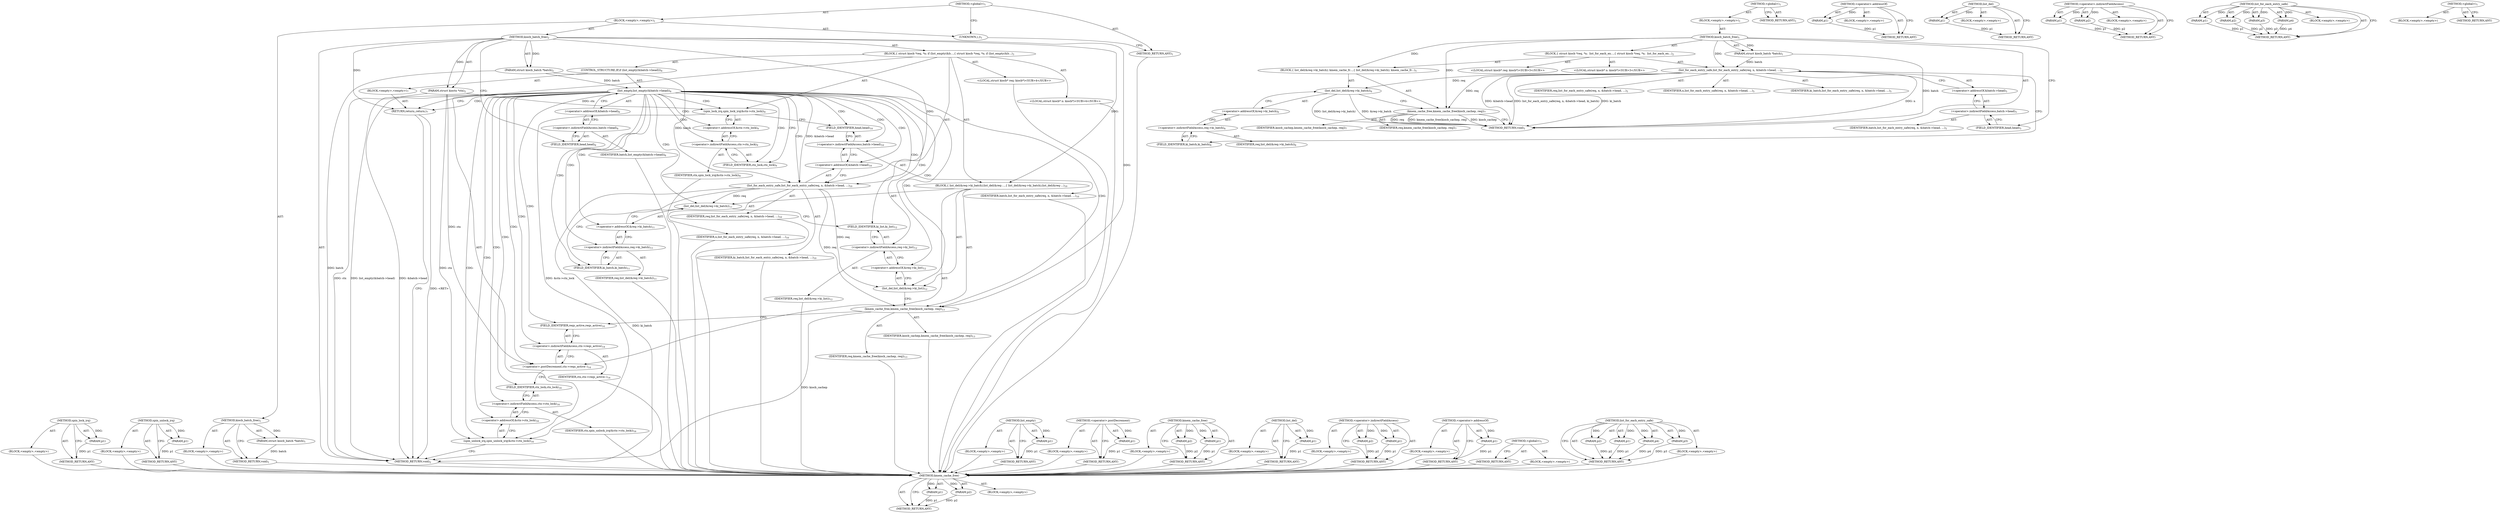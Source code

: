 digraph "list_for_each_entry_safe" {
vulnerable_69 [label=<(METHOD,kmem_cache_free)>];
vulnerable_70 [label=<(PARAM,p1)>];
vulnerable_71 [label=<(PARAM,p2)>];
vulnerable_72 [label=<(BLOCK,&lt;empty&gt;,&lt;empty&gt;)>];
vulnerable_73 [label=<(METHOD_RETURN,ANY)>];
vulnerable_6 [label=<(METHOD,&lt;global&gt;)<SUB>1</SUB>>];
vulnerable_7 [label=<(BLOCK,&lt;empty&gt;,&lt;empty&gt;)<SUB>1</SUB>>];
vulnerable_8 [label=<(METHOD,kiocb_batch_free)<SUB>1</SUB>>];
vulnerable_9 [label=<(PARAM,struct kiocb_batch *batch)<SUB>1</SUB>>];
vulnerable_10 [label=<(BLOCK,{
 	struct kiocb *req, *n;
 
 	list_for_each_en...,{
 	struct kiocb *req, *n;
 
 	list_for_each_en...)<SUB>2</SUB>>];
vulnerable_11 [label="<(LOCAL,struct kiocb* req: kiocb*)<SUB>3</SUB>>"];
vulnerable_12 [label="<(LOCAL,struct kiocb* n: kiocb*)<SUB>3</SUB>>"];
vulnerable_13 [label=<(list_for_each_entry_safe,list_for_each_entry_safe(req, n, &amp;batch-&gt;head, ...)<SUB>5</SUB>>];
vulnerable_14 [label=<(IDENTIFIER,req,list_for_each_entry_safe(req, n, &amp;batch-&gt;head, ...)<SUB>5</SUB>>];
vulnerable_15 [label=<(IDENTIFIER,n,list_for_each_entry_safe(req, n, &amp;batch-&gt;head, ...)<SUB>5</SUB>>];
vulnerable_16 [label=<(&lt;operator&gt;.addressOf,&amp;batch-&gt;head)<SUB>5</SUB>>];
vulnerable_17 [label=<(&lt;operator&gt;.indirectFieldAccess,batch-&gt;head)<SUB>5</SUB>>];
vulnerable_18 [label=<(IDENTIFIER,batch,list_for_each_entry_safe(req, n, &amp;batch-&gt;head, ...)<SUB>5</SUB>>];
vulnerable_19 [label=<(FIELD_IDENTIFIER,head,head)<SUB>5</SUB>>];
vulnerable_20 [label=<(IDENTIFIER,ki_batch,list_for_each_entry_safe(req, n, &amp;batch-&gt;head, ...)<SUB>5</SUB>>];
vulnerable_21 [label=<(BLOCK,{
 		list_del(&amp;req-&gt;ki_batch);
 		kmem_cache_fr...,{
 		list_del(&amp;req-&gt;ki_batch);
 		kmem_cache_fr...)<SUB>5</SUB>>];
vulnerable_22 [label=<(list_del,list_del(&amp;req-&gt;ki_batch))<SUB>6</SUB>>];
vulnerable_23 [label=<(&lt;operator&gt;.addressOf,&amp;req-&gt;ki_batch)<SUB>6</SUB>>];
vulnerable_24 [label=<(&lt;operator&gt;.indirectFieldAccess,req-&gt;ki_batch)<SUB>6</SUB>>];
vulnerable_25 [label=<(IDENTIFIER,req,list_del(&amp;req-&gt;ki_batch))<SUB>6</SUB>>];
vulnerable_26 [label=<(FIELD_IDENTIFIER,ki_batch,ki_batch)<SUB>6</SUB>>];
vulnerable_27 [label=<(kmem_cache_free,kmem_cache_free(kiocb_cachep, req))<SUB>7</SUB>>];
vulnerable_28 [label=<(IDENTIFIER,kiocb_cachep,kmem_cache_free(kiocb_cachep, req))<SUB>7</SUB>>];
vulnerable_29 [label=<(IDENTIFIER,req,kmem_cache_free(kiocb_cachep, req))<SUB>7</SUB>>];
vulnerable_30 [label=<(METHOD_RETURN,void)<SUB>1</SUB>>];
vulnerable_32 [label=<(METHOD_RETURN,ANY)<SUB>1</SUB>>];
vulnerable_56 [label=<(METHOD,&lt;operator&gt;.addressOf)>];
vulnerable_57 [label=<(PARAM,p1)>];
vulnerable_58 [label=<(BLOCK,&lt;empty&gt;,&lt;empty&gt;)>];
vulnerable_59 [label=<(METHOD_RETURN,ANY)>];
vulnerable_65 [label=<(METHOD,list_del)>];
vulnerable_66 [label=<(PARAM,p1)>];
vulnerable_67 [label=<(BLOCK,&lt;empty&gt;,&lt;empty&gt;)>];
vulnerable_68 [label=<(METHOD_RETURN,ANY)>];
vulnerable_60 [label=<(METHOD,&lt;operator&gt;.indirectFieldAccess)>];
vulnerable_61 [label=<(PARAM,p1)>];
vulnerable_62 [label=<(PARAM,p2)>];
vulnerable_63 [label=<(BLOCK,&lt;empty&gt;,&lt;empty&gt;)>];
vulnerable_64 [label=<(METHOD_RETURN,ANY)>];
vulnerable_49 [label=<(METHOD,list_for_each_entry_safe)>];
vulnerable_50 [label=<(PARAM,p1)>];
vulnerable_51 [label=<(PARAM,p2)>];
vulnerable_52 [label=<(PARAM,p3)>];
vulnerable_53 [label=<(PARAM,p4)>];
vulnerable_54 [label=<(BLOCK,&lt;empty&gt;,&lt;empty&gt;)>];
vulnerable_55 [label=<(METHOD_RETURN,ANY)>];
vulnerable_43 [label=<(METHOD,&lt;global&gt;)<SUB>1</SUB>>];
vulnerable_44 [label=<(BLOCK,&lt;empty&gt;,&lt;empty&gt;)>];
vulnerable_45 [label=<(METHOD_RETURN,ANY)>];
fixed_98 [label=<(METHOD,spin_lock_irq)>];
fixed_99 [label=<(PARAM,p1)>];
fixed_100 [label=<(BLOCK,&lt;empty&gt;,&lt;empty&gt;)>];
fixed_101 [label=<(METHOD_RETURN,ANY)>];
fixed_122 [label=<(METHOD,spin_unlock_irq)>];
fixed_123 [label=<(PARAM,p1)>];
fixed_124 [label=<(BLOCK,&lt;empty&gt;,&lt;empty&gt;)>];
fixed_125 [label=<(METHOD_RETURN,ANY)>];
fixed_6 [label=<(METHOD,&lt;global&gt;)<SUB>1</SUB>>];
fixed_7 [label=<(BLOCK,&lt;empty&gt;,&lt;empty&gt;)<SUB>1</SUB>>];
fixed_8 [label=<(METHOD,kiocb_batch_free)<SUB>1</SUB>>];
fixed_9 [label=<(PARAM,struct kiocb_batch *batch)<SUB>1</SUB>>];
fixed_10 [label=<(BLOCK,&lt;empty&gt;,&lt;empty&gt;)>];
fixed_11 [label=<(METHOD_RETURN,void)<SUB>1</SUB>>];
fixed_13 [label=<(UNKNOWN,),))<SUB>1</SUB>>];
fixed_14 [label=<(METHOD,kiocb_batch_free)<SUB>2</SUB>>];
fixed_15 [label=<(PARAM,struct kioctx *ctx)<SUB>2</SUB>>];
fixed_16 [label=<(PARAM,struct kiocb_batch *batch)<SUB>2</SUB>>];
fixed_17 [label=<(BLOCK,{
 	struct kiocb *req, *n;
 
	if (list_empty(&amp;b...,{
 	struct kiocb *req, *n;
 
	if (list_empty(&amp;b...)<SUB>3</SUB>>];
fixed_18 [label="<(LOCAL,struct kiocb* req: kiocb*)<SUB>4</SUB>>"];
fixed_19 [label="<(LOCAL,struct kiocb* n: kiocb*)<SUB>4</SUB>>"];
fixed_20 [label=<(CONTROL_STRUCTURE,IF,if (list_empty(&amp;batch-&gt;head)))<SUB>6</SUB>>];
fixed_21 [label=<(list_empty,list_empty(&amp;batch-&gt;head))<SUB>6</SUB>>];
fixed_22 [label=<(&lt;operator&gt;.addressOf,&amp;batch-&gt;head)<SUB>6</SUB>>];
fixed_23 [label=<(&lt;operator&gt;.indirectFieldAccess,batch-&gt;head)<SUB>6</SUB>>];
fixed_24 [label=<(IDENTIFIER,batch,list_empty(&amp;batch-&gt;head))<SUB>6</SUB>>];
fixed_25 [label=<(FIELD_IDENTIFIER,head,head)<SUB>6</SUB>>];
fixed_26 [label=<(BLOCK,&lt;empty&gt;,&lt;empty&gt;)<SUB>7</SUB>>];
fixed_27 [label=<(RETURN,return;,return;)<SUB>7</SUB>>];
fixed_28 [label=<(spin_lock_irq,spin_lock_irq(&amp;ctx-&gt;ctx_lock))<SUB>9</SUB>>];
fixed_29 [label=<(&lt;operator&gt;.addressOf,&amp;ctx-&gt;ctx_lock)<SUB>9</SUB>>];
fixed_30 [label=<(&lt;operator&gt;.indirectFieldAccess,ctx-&gt;ctx_lock)<SUB>9</SUB>>];
fixed_31 [label=<(IDENTIFIER,ctx,spin_lock_irq(&amp;ctx-&gt;ctx_lock))<SUB>9</SUB>>];
fixed_32 [label=<(FIELD_IDENTIFIER,ctx_lock,ctx_lock)<SUB>9</SUB>>];
fixed_33 [label=<(list_for_each_entry_safe,list_for_each_entry_safe(req, n, &amp;batch-&gt;head, ...)<SUB>10</SUB>>];
fixed_34 [label=<(IDENTIFIER,req,list_for_each_entry_safe(req, n, &amp;batch-&gt;head, ...)<SUB>10</SUB>>];
fixed_35 [label=<(IDENTIFIER,n,list_for_each_entry_safe(req, n, &amp;batch-&gt;head, ...)<SUB>10</SUB>>];
fixed_36 [label=<(&lt;operator&gt;.addressOf,&amp;batch-&gt;head)<SUB>10</SUB>>];
fixed_37 [label=<(&lt;operator&gt;.indirectFieldAccess,batch-&gt;head)<SUB>10</SUB>>];
fixed_38 [label=<(IDENTIFIER,batch,list_for_each_entry_safe(req, n, &amp;batch-&gt;head, ...)<SUB>10</SUB>>];
fixed_39 [label=<(FIELD_IDENTIFIER,head,head)<SUB>10</SUB>>];
fixed_40 [label=<(IDENTIFIER,ki_batch,list_for_each_entry_safe(req, n, &amp;batch-&gt;head, ...)<SUB>10</SUB>>];
fixed_41 [label=<(BLOCK,{
 		list_del(&amp;req-&gt;ki_batch);
		list_del(&amp;req-...,{
 		list_del(&amp;req-&gt;ki_batch);
		list_del(&amp;req-...)<SUB>10</SUB>>];
fixed_42 [label=<(list_del,list_del(&amp;req-&gt;ki_batch))<SUB>11</SUB>>];
fixed_43 [label=<(&lt;operator&gt;.addressOf,&amp;req-&gt;ki_batch)<SUB>11</SUB>>];
fixed_44 [label=<(&lt;operator&gt;.indirectFieldAccess,req-&gt;ki_batch)<SUB>11</SUB>>];
fixed_45 [label=<(IDENTIFIER,req,list_del(&amp;req-&gt;ki_batch))<SUB>11</SUB>>];
fixed_46 [label=<(FIELD_IDENTIFIER,ki_batch,ki_batch)<SUB>11</SUB>>];
fixed_47 [label=<(list_del,list_del(&amp;req-&gt;ki_list))<SUB>12</SUB>>];
fixed_48 [label=<(&lt;operator&gt;.addressOf,&amp;req-&gt;ki_list)<SUB>12</SUB>>];
fixed_49 [label=<(&lt;operator&gt;.indirectFieldAccess,req-&gt;ki_list)<SUB>12</SUB>>];
fixed_50 [label=<(IDENTIFIER,req,list_del(&amp;req-&gt;ki_list))<SUB>12</SUB>>];
fixed_51 [label=<(FIELD_IDENTIFIER,ki_list,ki_list)<SUB>12</SUB>>];
fixed_52 [label=<(kmem_cache_free,kmem_cache_free(kiocb_cachep, req))<SUB>13</SUB>>];
fixed_53 [label=<(IDENTIFIER,kiocb_cachep,kmem_cache_free(kiocb_cachep, req))<SUB>13</SUB>>];
fixed_54 [label=<(IDENTIFIER,req,kmem_cache_free(kiocb_cachep, req))<SUB>13</SUB>>];
fixed_55 [label=<(&lt;operator&gt;.postDecrement,ctx-&gt;reqs_active--)<SUB>14</SUB>>];
fixed_56 [label=<(&lt;operator&gt;.indirectFieldAccess,ctx-&gt;reqs_active)<SUB>14</SUB>>];
fixed_57 [label=<(IDENTIFIER,ctx,ctx-&gt;reqs_active--)<SUB>14</SUB>>];
fixed_58 [label=<(FIELD_IDENTIFIER,reqs_active,reqs_active)<SUB>14</SUB>>];
fixed_59 [label=<(spin_unlock_irq,spin_unlock_irq(&amp;ctx-&gt;ctx_lock))<SUB>16</SUB>>];
fixed_60 [label=<(&lt;operator&gt;.addressOf,&amp;ctx-&gt;ctx_lock)<SUB>16</SUB>>];
fixed_61 [label=<(&lt;operator&gt;.indirectFieldAccess,ctx-&gt;ctx_lock)<SUB>16</SUB>>];
fixed_62 [label=<(IDENTIFIER,ctx,spin_unlock_irq(&amp;ctx-&gt;ctx_lock))<SUB>16</SUB>>];
fixed_63 [label=<(FIELD_IDENTIFIER,ctx_lock,ctx_lock)<SUB>16</SUB>>];
fixed_64 [label=<(METHOD_RETURN,void)<SUB>2</SUB>>];
fixed_66 [label=<(METHOD_RETURN,ANY)<SUB>1</SUB>>];
fixed_85 [label=<(METHOD,list_empty)>];
fixed_86 [label=<(PARAM,p1)>];
fixed_87 [label=<(BLOCK,&lt;empty&gt;,&lt;empty&gt;)>];
fixed_88 [label=<(METHOD_RETURN,ANY)>];
fixed_118 [label=<(METHOD,&lt;operator&gt;.postDecrement)>];
fixed_119 [label=<(PARAM,p1)>];
fixed_120 [label=<(BLOCK,&lt;empty&gt;,&lt;empty&gt;)>];
fixed_121 [label=<(METHOD_RETURN,ANY)>];
fixed_113 [label=<(METHOD,kmem_cache_free)>];
fixed_114 [label=<(PARAM,p1)>];
fixed_115 [label=<(PARAM,p2)>];
fixed_116 [label=<(BLOCK,&lt;empty&gt;,&lt;empty&gt;)>];
fixed_117 [label=<(METHOD_RETURN,ANY)>];
fixed_109 [label=<(METHOD,list_del)>];
fixed_110 [label=<(PARAM,p1)>];
fixed_111 [label=<(BLOCK,&lt;empty&gt;,&lt;empty&gt;)>];
fixed_112 [label=<(METHOD_RETURN,ANY)>];
fixed_93 [label=<(METHOD,&lt;operator&gt;.indirectFieldAccess)>];
fixed_94 [label=<(PARAM,p1)>];
fixed_95 [label=<(PARAM,p2)>];
fixed_96 [label=<(BLOCK,&lt;empty&gt;,&lt;empty&gt;)>];
fixed_97 [label=<(METHOD_RETURN,ANY)>];
fixed_89 [label=<(METHOD,&lt;operator&gt;.addressOf)>];
fixed_90 [label=<(PARAM,p1)>];
fixed_91 [label=<(BLOCK,&lt;empty&gt;,&lt;empty&gt;)>];
fixed_92 [label=<(METHOD_RETURN,ANY)>];
fixed_79 [label=<(METHOD,&lt;global&gt;)<SUB>1</SUB>>];
fixed_80 [label=<(BLOCK,&lt;empty&gt;,&lt;empty&gt;)>];
fixed_81 [label=<(METHOD_RETURN,ANY)>];
fixed_102 [label=<(METHOD,list_for_each_entry_safe)>];
fixed_103 [label=<(PARAM,p1)>];
fixed_104 [label=<(PARAM,p2)>];
fixed_105 [label=<(PARAM,p3)>];
fixed_106 [label=<(PARAM,p4)>];
fixed_107 [label=<(BLOCK,&lt;empty&gt;,&lt;empty&gt;)>];
fixed_108 [label=<(METHOD_RETURN,ANY)>];
vulnerable_69 -> vulnerable_70  [key=0, label="AST: "];
vulnerable_69 -> vulnerable_70  [key=1, label="DDG: "];
vulnerable_69 -> vulnerable_72  [key=0, label="AST: "];
vulnerable_69 -> vulnerable_71  [key=0, label="AST: "];
vulnerable_69 -> vulnerable_71  [key=1, label="DDG: "];
vulnerable_69 -> vulnerable_73  [key=0, label="AST: "];
vulnerable_69 -> vulnerable_73  [key=1, label="CFG: "];
vulnerable_70 -> vulnerable_73  [key=0, label="DDG: p1"];
vulnerable_71 -> vulnerable_73  [key=0, label="DDG: p2"];
vulnerable_6 -> vulnerable_7  [key=0, label="AST: "];
vulnerable_6 -> vulnerable_32  [key=0, label="AST: "];
vulnerable_6 -> vulnerable_32  [key=1, label="CFG: "];
vulnerable_7 -> vulnerable_8  [key=0, label="AST: "];
vulnerable_8 -> vulnerable_9  [key=0, label="AST: "];
vulnerable_8 -> vulnerable_9  [key=1, label="DDG: "];
vulnerable_8 -> vulnerable_10  [key=0, label="AST: "];
vulnerable_8 -> vulnerable_30  [key=0, label="AST: "];
vulnerable_8 -> vulnerable_19  [key=0, label="CFG: "];
vulnerable_8 -> vulnerable_21  [key=0, label="DDG: "];
vulnerable_8 -> vulnerable_13  [key=0, label="DDG: "];
vulnerable_8 -> vulnerable_27  [key=0, label="DDG: "];
vulnerable_9 -> vulnerable_30  [key=0, label="DDG: batch"];
vulnerable_9 -> vulnerable_13  [key=0, label="DDG: batch"];
vulnerable_10 -> vulnerable_11  [key=0, label="AST: "];
vulnerable_10 -> vulnerable_12  [key=0, label="AST: "];
vulnerable_10 -> vulnerable_13  [key=0, label="AST: "];
vulnerable_10 -> vulnerable_21  [key=0, label="AST: "];
vulnerable_13 -> vulnerable_14  [key=0, label="AST: "];
vulnerable_13 -> vulnerable_15  [key=0, label="AST: "];
vulnerable_13 -> vulnerable_16  [key=0, label="AST: "];
vulnerable_13 -> vulnerable_20  [key=0, label="AST: "];
vulnerable_13 -> vulnerable_26  [key=0, label="CFG: "];
vulnerable_13 -> vulnerable_30  [key=0, label="DDG: n"];
vulnerable_13 -> vulnerable_30  [key=1, label="DDG: &amp;batch-&gt;head"];
vulnerable_13 -> vulnerable_30  [key=2, label="DDG: list_for_each_entry_safe(req, n, &amp;batch-&gt;head, ki_batch)"];
vulnerable_13 -> vulnerable_30  [key=3, label="DDG: ki_batch"];
vulnerable_13 -> vulnerable_22  [key=0, label="DDG: req"];
vulnerable_13 -> vulnerable_27  [key=0, label="DDG: req"];
vulnerable_16 -> vulnerable_17  [key=0, label="AST: "];
vulnerable_16 -> vulnerable_13  [key=0, label="CFG: "];
vulnerable_17 -> vulnerable_18  [key=0, label="AST: "];
vulnerable_17 -> vulnerable_19  [key=0, label="AST: "];
vulnerable_17 -> vulnerable_16  [key=0, label="CFG: "];
vulnerable_19 -> vulnerable_17  [key=0, label="CFG: "];
vulnerable_21 -> vulnerable_22  [key=0, label="AST: "];
vulnerable_21 -> vulnerable_27  [key=0, label="AST: "];
vulnerable_22 -> vulnerable_23  [key=0, label="AST: "];
vulnerable_22 -> vulnerable_27  [key=0, label="CFG: "];
vulnerable_22 -> vulnerable_30  [key=0, label="DDG: &amp;req-&gt;ki_batch"];
vulnerable_22 -> vulnerable_30  [key=1, label="DDG: list_del(&amp;req-&gt;ki_batch)"];
vulnerable_23 -> vulnerable_24  [key=0, label="AST: "];
vulnerable_23 -> vulnerable_22  [key=0, label="CFG: "];
vulnerable_24 -> vulnerable_25  [key=0, label="AST: "];
vulnerable_24 -> vulnerable_26  [key=0, label="AST: "];
vulnerable_24 -> vulnerable_23  [key=0, label="CFG: "];
vulnerable_26 -> vulnerable_24  [key=0, label="CFG: "];
vulnerable_27 -> vulnerable_28  [key=0, label="AST: "];
vulnerable_27 -> vulnerable_29  [key=0, label="AST: "];
vulnerable_27 -> vulnerable_30  [key=0, label="CFG: "];
vulnerable_27 -> vulnerable_30  [key=1, label="DDG: req"];
vulnerable_27 -> vulnerable_30  [key=2, label="DDG: kmem_cache_free(kiocb_cachep, req)"];
vulnerable_27 -> vulnerable_30  [key=3, label="DDG: kiocb_cachep"];
vulnerable_56 -> vulnerable_57  [key=0, label="AST: "];
vulnerable_56 -> vulnerable_57  [key=1, label="DDG: "];
vulnerable_56 -> vulnerable_58  [key=0, label="AST: "];
vulnerable_56 -> vulnerable_59  [key=0, label="AST: "];
vulnerable_56 -> vulnerable_59  [key=1, label="CFG: "];
vulnerable_57 -> vulnerable_59  [key=0, label="DDG: p1"];
vulnerable_65 -> vulnerable_66  [key=0, label="AST: "];
vulnerable_65 -> vulnerable_66  [key=1, label="DDG: "];
vulnerable_65 -> vulnerable_67  [key=0, label="AST: "];
vulnerable_65 -> vulnerable_68  [key=0, label="AST: "];
vulnerable_65 -> vulnerable_68  [key=1, label="CFG: "];
vulnerable_66 -> vulnerable_68  [key=0, label="DDG: p1"];
vulnerable_60 -> vulnerable_61  [key=0, label="AST: "];
vulnerable_60 -> vulnerable_61  [key=1, label="DDG: "];
vulnerable_60 -> vulnerable_63  [key=0, label="AST: "];
vulnerable_60 -> vulnerable_62  [key=0, label="AST: "];
vulnerable_60 -> vulnerable_62  [key=1, label="DDG: "];
vulnerable_60 -> vulnerable_64  [key=0, label="AST: "];
vulnerable_60 -> vulnerable_64  [key=1, label="CFG: "];
vulnerable_61 -> vulnerable_64  [key=0, label="DDG: p1"];
vulnerable_62 -> vulnerable_64  [key=0, label="DDG: p2"];
vulnerable_49 -> vulnerable_50  [key=0, label="AST: "];
vulnerable_49 -> vulnerable_50  [key=1, label="DDG: "];
vulnerable_49 -> vulnerable_54  [key=0, label="AST: "];
vulnerable_49 -> vulnerable_51  [key=0, label="AST: "];
vulnerable_49 -> vulnerable_51  [key=1, label="DDG: "];
vulnerable_49 -> vulnerable_55  [key=0, label="AST: "];
vulnerable_49 -> vulnerable_55  [key=1, label="CFG: "];
vulnerable_49 -> vulnerable_52  [key=0, label="AST: "];
vulnerable_49 -> vulnerable_52  [key=1, label="DDG: "];
vulnerable_49 -> vulnerable_53  [key=0, label="AST: "];
vulnerable_49 -> vulnerable_53  [key=1, label="DDG: "];
vulnerable_50 -> vulnerable_55  [key=0, label="DDG: p1"];
vulnerable_51 -> vulnerable_55  [key=0, label="DDG: p2"];
vulnerable_52 -> vulnerable_55  [key=0, label="DDG: p3"];
vulnerable_53 -> vulnerable_55  [key=0, label="DDG: p4"];
vulnerable_43 -> vulnerable_44  [key=0, label="AST: "];
vulnerable_43 -> vulnerable_45  [key=0, label="AST: "];
vulnerable_43 -> vulnerable_45  [key=1, label="CFG: "];
fixed_98 -> fixed_99  [key=0, label="AST: "];
fixed_98 -> fixed_99  [key=1, label="DDG: "];
fixed_98 -> fixed_100  [key=0, label="AST: "];
fixed_98 -> fixed_101  [key=0, label="AST: "];
fixed_98 -> fixed_101  [key=1, label="CFG: "];
fixed_99 -> fixed_101  [key=0, label="DDG: p1"];
fixed_100 -> vulnerable_69  [key=0];
fixed_101 -> vulnerable_69  [key=0];
fixed_122 -> fixed_123  [key=0, label="AST: "];
fixed_122 -> fixed_123  [key=1, label="DDG: "];
fixed_122 -> fixed_124  [key=0, label="AST: "];
fixed_122 -> fixed_125  [key=0, label="AST: "];
fixed_122 -> fixed_125  [key=1, label="CFG: "];
fixed_123 -> fixed_125  [key=0, label="DDG: p1"];
fixed_124 -> vulnerable_69  [key=0];
fixed_125 -> vulnerable_69  [key=0];
fixed_6 -> fixed_7  [key=0, label="AST: "];
fixed_6 -> fixed_66  [key=0, label="AST: "];
fixed_6 -> fixed_13  [key=0, label="CFG: "];
fixed_7 -> fixed_8  [key=0, label="AST: "];
fixed_7 -> fixed_13  [key=0, label="AST: "];
fixed_7 -> fixed_14  [key=0, label="AST: "];
fixed_8 -> fixed_9  [key=0, label="AST: "];
fixed_8 -> fixed_9  [key=1, label="DDG: "];
fixed_8 -> fixed_10  [key=0, label="AST: "];
fixed_8 -> fixed_11  [key=0, label="AST: "];
fixed_8 -> fixed_11  [key=1, label="CFG: "];
fixed_9 -> fixed_11  [key=0, label="DDG: batch"];
fixed_10 -> vulnerable_69  [key=0];
fixed_11 -> vulnerable_69  [key=0];
fixed_13 -> fixed_66  [key=0, label="CFG: "];
fixed_14 -> fixed_15  [key=0, label="AST: "];
fixed_14 -> fixed_15  [key=1, label="DDG: "];
fixed_14 -> fixed_16  [key=0, label="AST: "];
fixed_14 -> fixed_16  [key=1, label="DDG: "];
fixed_14 -> fixed_17  [key=0, label="AST: "];
fixed_14 -> fixed_64  [key=0, label="AST: "];
fixed_14 -> fixed_25  [key=0, label="CFG: "];
fixed_14 -> fixed_41  [key=0, label="DDG: "];
fixed_14 -> fixed_33  [key=0, label="DDG: "];
fixed_14 -> fixed_27  [key=0, label="DDG: "];
fixed_14 -> fixed_52  [key=0, label="DDG: "];
fixed_15 -> fixed_64  [key=0, label="DDG: ctx"];
fixed_15 -> fixed_28  [key=0, label="DDG: ctx"];
fixed_15 -> fixed_59  [key=0, label="DDG: ctx"];
fixed_15 -> fixed_55  [key=0, label="DDG: ctx"];
fixed_16 -> fixed_64  [key=0, label="DDG: batch"];
fixed_16 -> fixed_33  [key=0, label="DDG: batch"];
fixed_16 -> fixed_21  [key=0, label="DDG: batch"];
fixed_17 -> fixed_18  [key=0, label="AST: "];
fixed_17 -> fixed_19  [key=0, label="AST: "];
fixed_17 -> fixed_20  [key=0, label="AST: "];
fixed_17 -> fixed_28  [key=0, label="AST: "];
fixed_17 -> fixed_33  [key=0, label="AST: "];
fixed_17 -> fixed_41  [key=0, label="AST: "];
fixed_17 -> fixed_59  [key=0, label="AST: "];
fixed_18 -> vulnerable_69  [key=0];
fixed_19 -> vulnerable_69  [key=0];
fixed_20 -> fixed_21  [key=0, label="AST: "];
fixed_20 -> fixed_26  [key=0, label="AST: "];
fixed_21 -> fixed_22  [key=0, label="AST: "];
fixed_21 -> fixed_27  [key=0, label="CFG: "];
fixed_21 -> fixed_27  [key=1, label="CDG: "];
fixed_21 -> fixed_32  [key=0, label="CFG: "];
fixed_21 -> fixed_32  [key=1, label="CDG: "];
fixed_21 -> fixed_64  [key=0, label="DDG: &amp;batch-&gt;head"];
fixed_21 -> fixed_64  [key=1, label="DDG: list_empty(&amp;batch-&gt;head)"];
fixed_21 -> fixed_33  [key=0, label="DDG: &amp;batch-&gt;head"];
fixed_21 -> fixed_33  [key=1, label="CDG: "];
fixed_21 -> fixed_47  [key=0, label="CDG: "];
fixed_21 -> fixed_30  [key=0, label="CDG: "];
fixed_21 -> fixed_48  [key=0, label="CDG: "];
fixed_21 -> fixed_58  [key=0, label="CDG: "];
fixed_21 -> fixed_49  [key=0, label="CDG: "];
fixed_21 -> fixed_60  [key=0, label="CDG: "];
fixed_21 -> fixed_61  [key=0, label="CDG: "];
fixed_21 -> fixed_42  [key=0, label="CDG: "];
fixed_21 -> fixed_51  [key=0, label="CDG: "];
fixed_21 -> fixed_28  [key=0, label="CDG: "];
fixed_21 -> fixed_36  [key=0, label="CDG: "];
fixed_21 -> fixed_52  [key=0, label="CDG: "];
fixed_21 -> fixed_37  [key=0, label="CDG: "];
fixed_21 -> fixed_46  [key=0, label="CDG: "];
fixed_21 -> fixed_56  [key=0, label="CDG: "];
fixed_21 -> fixed_63  [key=0, label="CDG: "];
fixed_21 -> fixed_29  [key=0, label="CDG: "];
fixed_21 -> fixed_59  [key=0, label="CDG: "];
fixed_21 -> fixed_44  [key=0, label="CDG: "];
fixed_21 -> fixed_55  [key=0, label="CDG: "];
fixed_21 -> fixed_39  [key=0, label="CDG: "];
fixed_21 -> fixed_43  [key=0, label="CDG: "];
fixed_22 -> fixed_23  [key=0, label="AST: "];
fixed_22 -> fixed_21  [key=0, label="CFG: "];
fixed_23 -> fixed_24  [key=0, label="AST: "];
fixed_23 -> fixed_25  [key=0, label="AST: "];
fixed_23 -> fixed_22  [key=0, label="CFG: "];
fixed_24 -> vulnerable_69  [key=0];
fixed_25 -> fixed_23  [key=0, label="CFG: "];
fixed_26 -> fixed_27  [key=0, label="AST: "];
fixed_27 -> fixed_64  [key=0, label="CFG: "];
fixed_27 -> fixed_64  [key=1, label="DDG: &lt;RET&gt;"];
fixed_28 -> fixed_29  [key=0, label="AST: "];
fixed_28 -> fixed_39  [key=0, label="CFG: "];
fixed_28 -> fixed_59  [key=0, label="DDG: &amp;ctx-&gt;ctx_lock"];
fixed_29 -> fixed_30  [key=0, label="AST: "];
fixed_29 -> fixed_28  [key=0, label="CFG: "];
fixed_30 -> fixed_31  [key=0, label="AST: "];
fixed_30 -> fixed_32  [key=0, label="AST: "];
fixed_30 -> fixed_29  [key=0, label="CFG: "];
fixed_31 -> vulnerable_69  [key=0];
fixed_32 -> fixed_30  [key=0, label="CFG: "];
fixed_33 -> fixed_34  [key=0, label="AST: "];
fixed_33 -> fixed_35  [key=0, label="AST: "];
fixed_33 -> fixed_36  [key=0, label="AST: "];
fixed_33 -> fixed_40  [key=0, label="AST: "];
fixed_33 -> fixed_46  [key=0, label="CFG: "];
fixed_33 -> fixed_64  [key=0, label="DDG: ki_batch"];
fixed_33 -> fixed_42  [key=0, label="DDG: req"];
fixed_33 -> fixed_47  [key=0, label="DDG: req"];
fixed_33 -> fixed_52  [key=0, label="DDG: req"];
fixed_34 -> vulnerable_69  [key=0];
fixed_35 -> vulnerable_69  [key=0];
fixed_36 -> fixed_37  [key=0, label="AST: "];
fixed_36 -> fixed_33  [key=0, label="CFG: "];
fixed_37 -> fixed_38  [key=0, label="AST: "];
fixed_37 -> fixed_39  [key=0, label="AST: "];
fixed_37 -> fixed_36  [key=0, label="CFG: "];
fixed_38 -> vulnerable_69  [key=0];
fixed_39 -> fixed_37  [key=0, label="CFG: "];
fixed_40 -> vulnerable_69  [key=0];
fixed_41 -> fixed_42  [key=0, label="AST: "];
fixed_41 -> fixed_47  [key=0, label="AST: "];
fixed_41 -> fixed_52  [key=0, label="AST: "];
fixed_41 -> fixed_55  [key=0, label="AST: "];
fixed_42 -> fixed_43  [key=0, label="AST: "];
fixed_42 -> fixed_51  [key=0, label="CFG: "];
fixed_43 -> fixed_44  [key=0, label="AST: "];
fixed_43 -> fixed_42  [key=0, label="CFG: "];
fixed_44 -> fixed_45  [key=0, label="AST: "];
fixed_44 -> fixed_46  [key=0, label="AST: "];
fixed_44 -> fixed_43  [key=0, label="CFG: "];
fixed_45 -> vulnerable_69  [key=0];
fixed_46 -> fixed_44  [key=0, label="CFG: "];
fixed_47 -> fixed_48  [key=0, label="AST: "];
fixed_47 -> fixed_52  [key=0, label="CFG: "];
fixed_48 -> fixed_49  [key=0, label="AST: "];
fixed_48 -> fixed_47  [key=0, label="CFG: "];
fixed_49 -> fixed_50  [key=0, label="AST: "];
fixed_49 -> fixed_51  [key=0, label="AST: "];
fixed_49 -> fixed_48  [key=0, label="CFG: "];
fixed_50 -> vulnerable_69  [key=0];
fixed_51 -> fixed_49  [key=0, label="CFG: "];
fixed_52 -> fixed_53  [key=0, label="AST: "];
fixed_52 -> fixed_54  [key=0, label="AST: "];
fixed_52 -> fixed_58  [key=0, label="CFG: "];
fixed_52 -> fixed_64  [key=0, label="DDG: kiocb_cachep"];
fixed_53 -> vulnerable_69  [key=0];
fixed_54 -> vulnerable_69  [key=0];
fixed_55 -> fixed_56  [key=0, label="AST: "];
fixed_55 -> fixed_63  [key=0, label="CFG: "];
fixed_56 -> fixed_57  [key=0, label="AST: "];
fixed_56 -> fixed_58  [key=0, label="AST: "];
fixed_56 -> fixed_55  [key=0, label="CFG: "];
fixed_57 -> vulnerable_69  [key=0];
fixed_58 -> fixed_56  [key=0, label="CFG: "];
fixed_59 -> fixed_60  [key=0, label="AST: "];
fixed_59 -> fixed_64  [key=0, label="CFG: "];
fixed_60 -> fixed_61  [key=0, label="AST: "];
fixed_60 -> fixed_59  [key=0, label="CFG: "];
fixed_61 -> fixed_62  [key=0, label="AST: "];
fixed_61 -> fixed_63  [key=0, label="AST: "];
fixed_61 -> fixed_60  [key=0, label="CFG: "];
fixed_62 -> vulnerable_69  [key=0];
fixed_63 -> fixed_61  [key=0, label="CFG: "];
fixed_64 -> vulnerable_69  [key=0];
fixed_66 -> vulnerable_69  [key=0];
fixed_85 -> fixed_86  [key=0, label="AST: "];
fixed_85 -> fixed_86  [key=1, label="DDG: "];
fixed_85 -> fixed_87  [key=0, label="AST: "];
fixed_85 -> fixed_88  [key=0, label="AST: "];
fixed_85 -> fixed_88  [key=1, label="CFG: "];
fixed_86 -> fixed_88  [key=0, label="DDG: p1"];
fixed_87 -> vulnerable_69  [key=0];
fixed_88 -> vulnerable_69  [key=0];
fixed_118 -> fixed_119  [key=0, label="AST: "];
fixed_118 -> fixed_119  [key=1, label="DDG: "];
fixed_118 -> fixed_120  [key=0, label="AST: "];
fixed_118 -> fixed_121  [key=0, label="AST: "];
fixed_118 -> fixed_121  [key=1, label="CFG: "];
fixed_119 -> fixed_121  [key=0, label="DDG: p1"];
fixed_120 -> vulnerable_69  [key=0];
fixed_121 -> vulnerable_69  [key=0];
fixed_113 -> fixed_114  [key=0, label="AST: "];
fixed_113 -> fixed_114  [key=1, label="DDG: "];
fixed_113 -> fixed_116  [key=0, label="AST: "];
fixed_113 -> fixed_115  [key=0, label="AST: "];
fixed_113 -> fixed_115  [key=1, label="DDG: "];
fixed_113 -> fixed_117  [key=0, label="AST: "];
fixed_113 -> fixed_117  [key=1, label="CFG: "];
fixed_114 -> fixed_117  [key=0, label="DDG: p1"];
fixed_115 -> fixed_117  [key=0, label="DDG: p2"];
fixed_116 -> vulnerable_69  [key=0];
fixed_117 -> vulnerable_69  [key=0];
fixed_109 -> fixed_110  [key=0, label="AST: "];
fixed_109 -> fixed_110  [key=1, label="DDG: "];
fixed_109 -> fixed_111  [key=0, label="AST: "];
fixed_109 -> fixed_112  [key=0, label="AST: "];
fixed_109 -> fixed_112  [key=1, label="CFG: "];
fixed_110 -> fixed_112  [key=0, label="DDG: p1"];
fixed_111 -> vulnerable_69  [key=0];
fixed_112 -> vulnerable_69  [key=0];
fixed_93 -> fixed_94  [key=0, label="AST: "];
fixed_93 -> fixed_94  [key=1, label="DDG: "];
fixed_93 -> fixed_96  [key=0, label="AST: "];
fixed_93 -> fixed_95  [key=0, label="AST: "];
fixed_93 -> fixed_95  [key=1, label="DDG: "];
fixed_93 -> fixed_97  [key=0, label="AST: "];
fixed_93 -> fixed_97  [key=1, label="CFG: "];
fixed_94 -> fixed_97  [key=0, label="DDG: p1"];
fixed_95 -> fixed_97  [key=0, label="DDG: p2"];
fixed_96 -> vulnerable_69  [key=0];
fixed_97 -> vulnerable_69  [key=0];
fixed_89 -> fixed_90  [key=0, label="AST: "];
fixed_89 -> fixed_90  [key=1, label="DDG: "];
fixed_89 -> fixed_91  [key=0, label="AST: "];
fixed_89 -> fixed_92  [key=0, label="AST: "];
fixed_89 -> fixed_92  [key=1, label="CFG: "];
fixed_90 -> fixed_92  [key=0, label="DDG: p1"];
fixed_91 -> vulnerable_69  [key=0];
fixed_92 -> vulnerable_69  [key=0];
fixed_79 -> fixed_80  [key=0, label="AST: "];
fixed_79 -> fixed_81  [key=0, label="AST: "];
fixed_79 -> fixed_81  [key=1, label="CFG: "];
fixed_80 -> vulnerable_69  [key=0];
fixed_81 -> vulnerable_69  [key=0];
fixed_102 -> fixed_103  [key=0, label="AST: "];
fixed_102 -> fixed_103  [key=1, label="DDG: "];
fixed_102 -> fixed_107  [key=0, label="AST: "];
fixed_102 -> fixed_104  [key=0, label="AST: "];
fixed_102 -> fixed_104  [key=1, label="DDG: "];
fixed_102 -> fixed_108  [key=0, label="AST: "];
fixed_102 -> fixed_108  [key=1, label="CFG: "];
fixed_102 -> fixed_105  [key=0, label="AST: "];
fixed_102 -> fixed_105  [key=1, label="DDG: "];
fixed_102 -> fixed_106  [key=0, label="AST: "];
fixed_102 -> fixed_106  [key=1, label="DDG: "];
fixed_103 -> fixed_108  [key=0, label="DDG: p1"];
fixed_104 -> fixed_108  [key=0, label="DDG: p2"];
fixed_105 -> fixed_108  [key=0, label="DDG: p3"];
fixed_106 -> fixed_108  [key=0, label="DDG: p4"];
fixed_107 -> vulnerable_69  [key=0];
fixed_108 -> vulnerable_69  [key=0];
}
